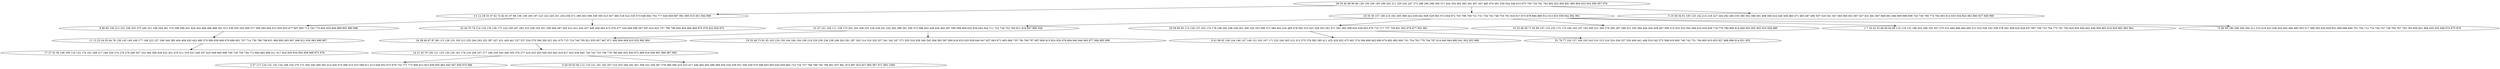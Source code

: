 digraph true_tree {
	"0" -> "1"
	"1" -> "2"
	"0" -> "3"
	"2" -> "4"
	"3" -> "5"
	"3" -> "6"
	"6" -> "7"
	"4" -> "8"
	"5" -> "9"
	"3" -> "10"
	"6" -> "11"
	"5" -> "12"
	"1" -> "13"
	"9" -> "14"
	"0" -> "15"
	"3" -> "16"
	"14" -> "17"
	"14" -> "18"
	"3" -> "19"
	"0" [label="28 30 45 88 90 96 126 150 160 165 189 202 211 220 242 247 273 288 290 298 306 317 344 354 363 383 391 407 447 465 470 491 530 544 548 615 670 705 725 761 763 802 822 856 881 885 904 933 943 956 957 976"];
	"1" [label="3 4 12 29 33 37 62 72 82 91 97 99 136 138 185 197 223 232 245 251 254 258 271 289 303 308 339 393 413 457 482 518 522 535 573 646 692 702 777 828 859 887 891 895 915 931 944 969"];
	"2" [label="8 46 85 140 212 231 239 255 275 285 321 338 359 361 374 398 399 401 429 454 468 486 488 501 512 536 550 555 560 577 584 595 604 612 650 653 677 687 695 713 750 770 804 829 846 889 903 980 988"];
	"3" [label="18 35 39 157 166 215 352 365 388 422 439 442 508 529 563 572 654 672 703 708 709 721 731 734 743 748 755 791 816 817 875 878 884 886 912 913 925 939 942 982 991"];
	"4" [label="11 13 23 34 55 64 78 139 145 149 169 177 196 222 237 348 349 385 404 409 420 443 480 579 580 658 666 678 689 691 707 714 730 788 798 831 860 892 893 907 908 921 930 983 990 997"];
	"5" [label="31 47 101 104 111 158 175 201 204 208 225 226 228 241 252 282 286 291 356 373 396 403 428 436 492 497 500 589 609 632 634 643 644 711 722 728 752 760 811 818 847 890 938"];
	"6" [label="20 59 60 65 113 120 137 162 170 179 188 205 206 249 261 300 326 353 366 372 380 402 416 469 478 502 510 521 528 553 561 571 581 582 596 620 639 655 676 710 717 737 739 851 852 874 877 901 981"];
	"7" [label="9 41 68 92 106 144 146 147 148 151 163 167 171 233 240 265 312 313 375 378 382 395 411 425 435 452 473 481 574 594 606 642 660 674 682 683 693 741 754 762 778 784 787 814 840 844 880 941 952 953 986"];
	"8" [label="17 27 52 56 108 109 116 122 176 191 209 217 246 259 274 278 279 280 307 333 364 389 426 432 451 479 511 519 531 549 557 625 648 680 698 700 729 756 759 772 864 882 896 911 917 924 926 934 950 958 968 973 978"];
	"9" [label="24 38 40 67 87 98 115 128 152 195 213 235 264 283 332 397 427 431 445 461 527 537 554 576 590 592 621 641 675 715 719 746 795 821 835 857 867 871 900 906 909 910 932 992 994"];
	"10" [label="10 25 48 58 71 83 89 107 133 153 173 174 180 183 187 192 200 221 260 276 295 297 299 331 343 394 444 450 459 467 509 514 525 532 562 566 610 630 656 718 776 780 808 819 848 853 902 905 916 928 989"];
	"11" [label="51 76 77 102 127 168 193 243 310 315 316 324 336 337 350 400 441 448 516 542 575 598 619 665 740 742 751 794 805 810 825 827 888 898 914 951 955"];
	"12" [label="19 32 49 73 81 93 103 129 159 164 184 194 199 219 229 230 236 238 248 263 281 287 302 314 318 320 327 341 342 347 371 505 524 538 540 545 564 565 567 600 618 633 635 638 640 647 657 663 671 685 688 735 736 768 797 807 809 815 824 830 876 894 940 946 960 977 984 985 999"];
	"13" [label="22 44 70 74 114 134 135 156 172 224 250 267 293 323 328 334 351 358 384 387 405 412 421 434 437 449 458 463 472 476 477 534 569 586 587 597 614 623 757 790 799 845 854 866 869 870 879 922 954 972"];
	"14" [label="14 21 43 79 100 121 125 130 155 161 178 216 256 257 277 294 330 345 346 355 376 377 418 433 453 506 543 602 616 617 622 636 662 726 745 753 758 779 786 800 832 850 872 899 918 936 961 966 987 995"];
	"15" [label="5 15 36 54 61 105 123 142 214 218 227 244 262 284 335 360 362 368 381 406 408 424 440 456 460 471 483 487 490 507 520 541 547 583 585 601 607 627 631 661 667 668 681 684 690 696 699 720 738 769 774 782 803 813 833 834 843 862 883 937 949 998"];
	"16" [label="1 7 16 42 53 66 69 84 86 110 118 132 186 203 296 325 357 370 474 484 489 494 495 513 523 546 552 558 578 591 608 624 628 637 697 706 733 764 775 781 793 820 826 836 842 849 858 865 919 929 962 963 964"];
	"17" [label="2 57 117 124 131 143 154 198 234 270 272 305 340 369 392 414 430 475 496 515 533 599 611 613 649 652 673 679 732 771 773 806 812 823 838 855 863 945 947 959 970 996"];
	"18" [label="6 26 50 63 94 112 119 141 181 182 207 210 253 266 292 301 309 322 329 367 379 386 390 410 415 417 446 464 493 498 499 504 526 539 551 556 559 570 588 603 605 645 659 664 723 724 727 766 789 792 796 801 837 861 873 897 923 927 965 967 971 993 1000"];
	"19" [label="75 80 95 190 268 269 304 311 319 419 423 438 455 462 466 485 503 517 568 593 626 629 651 669 686 694 701 704 712 716 744 747 749 765 767 783 785 839 841 868 920 935 948 974 975 979"];
}
